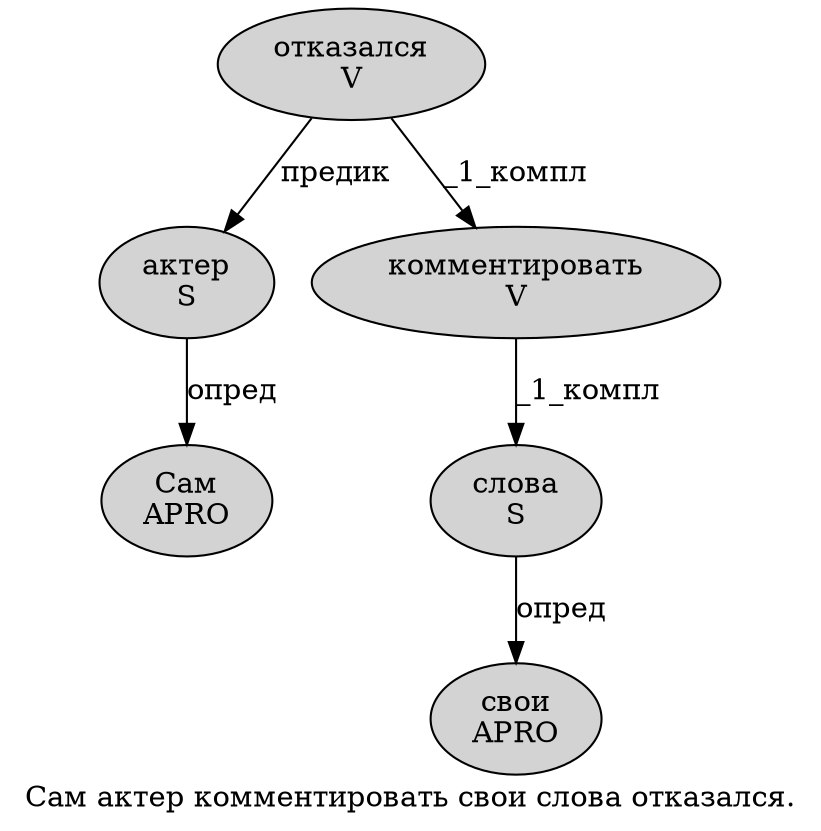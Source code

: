 digraph SENTENCE_731 {
	graph [label="Сам актер комментировать свои слова отказался."]
	node [style=filled]
		0 [label="Сам
APRO" color="" fillcolor=lightgray penwidth=1 shape=ellipse]
		1 [label="актер
S" color="" fillcolor=lightgray penwidth=1 shape=ellipse]
		2 [label="комментировать
V" color="" fillcolor=lightgray penwidth=1 shape=ellipse]
		3 [label="свои
APRO" color="" fillcolor=lightgray penwidth=1 shape=ellipse]
		4 [label="слова
S" color="" fillcolor=lightgray penwidth=1 shape=ellipse]
		5 [label="отказался
V" color="" fillcolor=lightgray penwidth=1 shape=ellipse]
			4 -> 3 [label="опред"]
			2 -> 4 [label="_1_компл"]
			5 -> 1 [label="предик"]
			5 -> 2 [label="_1_компл"]
			1 -> 0 [label="опред"]
}